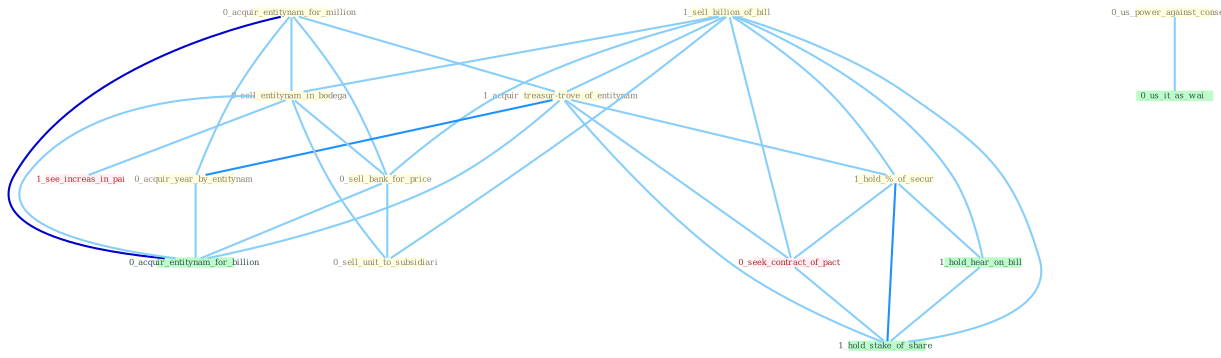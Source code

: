 Graph G{ 
    node
    [shape=polygon,style=filled,width=.5,height=.06,color="#BDFCC9",fixedsize=true,fontsize=4,
    fontcolor="#2f4f4f"];
    {node
    [color="#ffffe0", fontcolor="#8b7d6b"] "0_acquir_entitynam_for_million " "1_sell_billion_of_bill " "1_acquir_treasur-trove_of_entitynam " "0_acquir_year_by_entitynam " "0_sell_entitynam_in_bodega " "1_hold_%_of_secur " "0_us_power_against_conserv " "0_sell_bank_for_price " "0_sell_unit_to_subsidiari "}
{node [color="#fff0f5", fontcolor="#b22222"] "0_seek_contract_of_pact " "1_see_increas_in_pai "}
edge [color="#B0E2FF"];

	"0_acquir_entitynam_for_million " -- "1_acquir_treasur-trove_of_entitynam " [w="1", color="#87cefa" ];
	"0_acquir_entitynam_for_million " -- "0_acquir_year_by_entitynam " [w="1", color="#87cefa" ];
	"0_acquir_entitynam_for_million " -- "0_sell_entitynam_in_bodega " [w="1", color="#87cefa" ];
	"0_acquir_entitynam_for_million " -- "0_sell_bank_for_price " [w="1", color="#87cefa" ];
	"0_acquir_entitynam_for_million " -- "0_acquir_entitynam_for_billion " [w="3", color="#0000cd" , len=0.6];
	"1_sell_billion_of_bill " -- "1_acquir_treasur-trove_of_entitynam " [w="1", color="#87cefa" ];
	"1_sell_billion_of_bill " -- "0_sell_entitynam_in_bodega " [w="1", color="#87cefa" ];
	"1_sell_billion_of_bill " -- "1_hold_%_of_secur " [w="1", color="#87cefa" ];
	"1_sell_billion_of_bill " -- "0_sell_bank_for_price " [w="1", color="#87cefa" ];
	"1_sell_billion_of_bill " -- "0_sell_unit_to_subsidiari " [w="1", color="#87cefa" ];
	"1_sell_billion_of_bill " -- "0_seek_contract_of_pact " [w="1", color="#87cefa" ];
	"1_sell_billion_of_bill " -- "1_hold_hear_on_bill " [w="1", color="#87cefa" ];
	"1_sell_billion_of_bill " -- "1_hold_stake_of_share " [w="1", color="#87cefa" ];
	"1_acquir_treasur-trove_of_entitynam " -- "0_acquir_year_by_entitynam " [w="2", color="#1e90ff" , len=0.8];
	"1_acquir_treasur-trove_of_entitynam " -- "1_hold_%_of_secur " [w="1", color="#87cefa" ];
	"1_acquir_treasur-trove_of_entitynam " -- "0_seek_contract_of_pact " [w="1", color="#87cefa" ];
	"1_acquir_treasur-trove_of_entitynam " -- "0_acquir_entitynam_for_billion " [w="1", color="#87cefa" ];
	"1_acquir_treasur-trove_of_entitynam " -- "1_hold_stake_of_share " [w="1", color="#87cefa" ];
	"0_acquir_year_by_entitynam " -- "0_acquir_entitynam_for_billion " [w="1", color="#87cefa" ];
	"0_sell_entitynam_in_bodega " -- "0_sell_bank_for_price " [w="1", color="#87cefa" ];
	"0_sell_entitynam_in_bodega " -- "0_sell_unit_to_subsidiari " [w="1", color="#87cefa" ];
	"0_sell_entitynam_in_bodega " -- "0_acquir_entitynam_for_billion " [w="1", color="#87cefa" ];
	"0_sell_entitynam_in_bodega " -- "1_see_increas_in_pai " [w="1", color="#87cefa" ];
	"1_hold_%_of_secur " -- "0_seek_contract_of_pact " [w="1", color="#87cefa" ];
	"1_hold_%_of_secur " -- "1_hold_hear_on_bill " [w="1", color="#87cefa" ];
	"1_hold_%_of_secur " -- "1_hold_stake_of_share " [w="2", color="#1e90ff" , len=0.8];
	"0_us_power_against_conserv " -- "0_us_it_as_wai " [w="1", color="#87cefa" ];
	"0_sell_bank_for_price " -- "0_sell_unit_to_subsidiari " [w="1", color="#87cefa" ];
	"0_sell_bank_for_price " -- "0_acquir_entitynam_for_billion " [w="1", color="#87cefa" ];
	"0_seek_contract_of_pact " -- "1_hold_stake_of_share " [w="1", color="#87cefa" ];
	"1_hold_hear_on_bill " -- "1_hold_stake_of_share " [w="1", color="#87cefa" ];
}